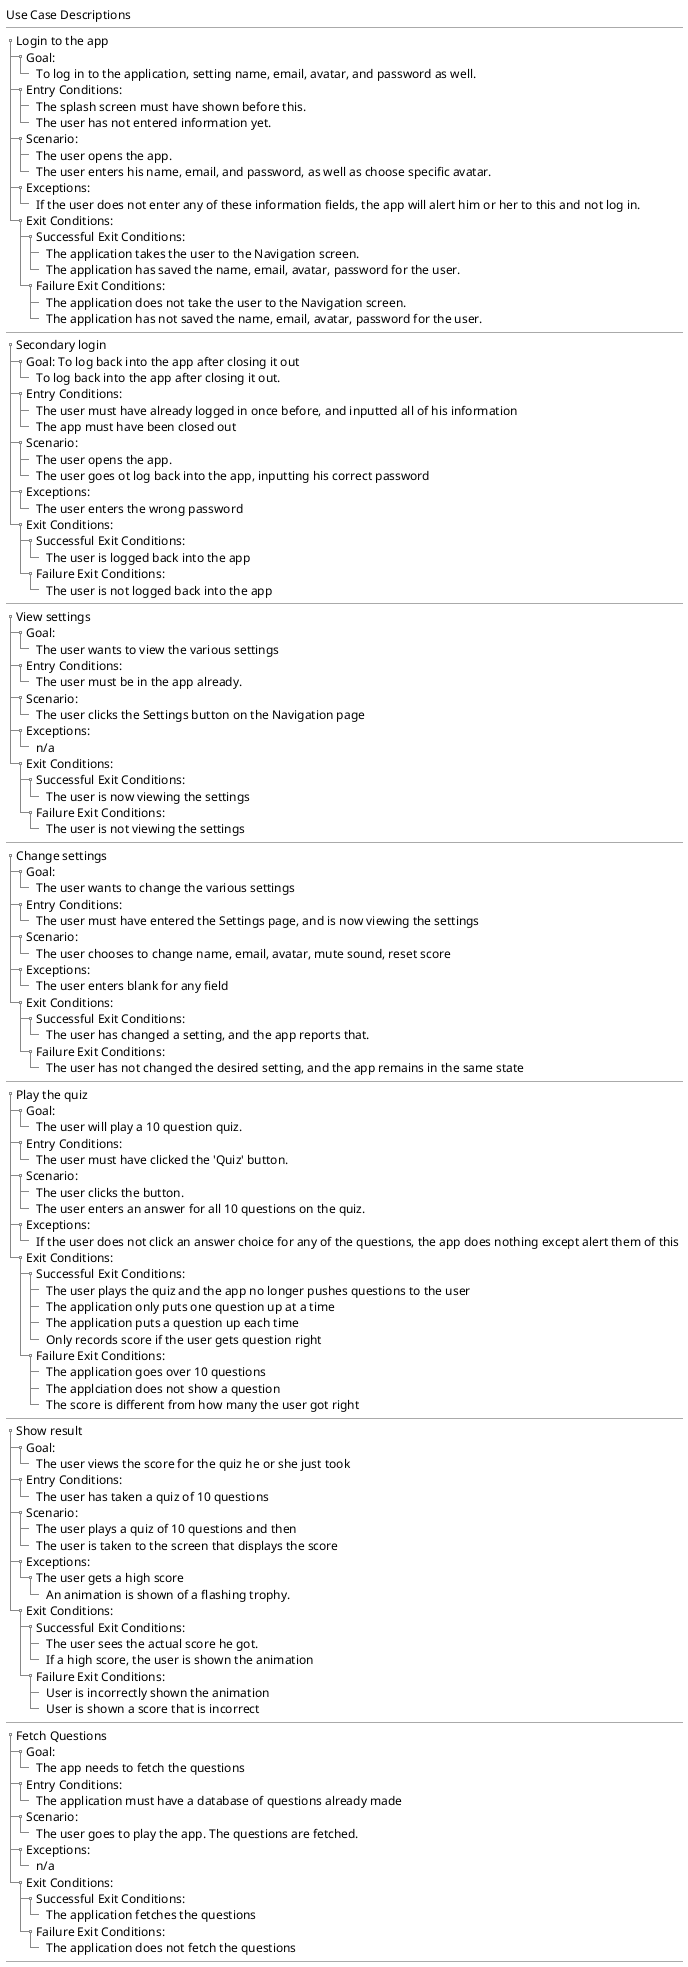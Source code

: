 @startsalt

{
Use Case Descriptions
---


' name:     Brandon Toups, Evan McCarthy
' email:    bmt0015        esm0012
' class:    COMP3710-001
' date:     3 May 2018
' file:     use-case-diagram.puml


{T
+ Login to the app

++ Goal:
+++ To log in to the application, setting name, email, avatar, and password as well.

++ Entry Conditions: 
+++ The splash screen must have shown before this.
+++ The user has not entered information yet.

++ Scenario:
+++ The user opens the app.
+++ The user enters his name, email, and password, as well as choose specific avatar.

++ Exceptions:
+++ If the user does not enter any of these information fields, the app will alert him or her to this and not log in.

++ Exit Conditions: 
+++ Successful Exit Conditions:
++++ The application takes the user to the Navigation screen.
++++ The application has saved the name, email, avatar, password for the user.
+++ Failure Exit Conditions: 
++++ The application does not take the user to the Navigation screen. 
++++ The application has not saved the name, email, avatar, password for the user.

}
---
{T
+ Secondary login

++ Goal: To log back into the app after closing it out 
+++  To log back into the app after closing it out.

++ Entry Conditions: 
+++ The user must have already logged in once before, and inputted all of his information
+++ The app must have been closed out 

++ Scenario:
+++ The user opens the app.
+++ The user goes ot log back into the app, inputting his correct password

++ Exceptions:
+++ The user enters the wrong password

++ Exit Conditions: 
+++ Successful Exit Conditions:
++++ The user is logged back into the app
+++ Failure Exit Conditions: 
++++ The user is not logged back into the app

}
---

{T
+ View settings

++ Goal:
+++ The user wants to view the various settings

++ Entry Conditions: 
+++ The user must be in the app already.

++ Scenario:
+++ The user clicks the Settings button on the Navigation page

++ Exceptions:
+++ n/a

++ Exit Conditions: 
+++ Successful Exit Conditions:
++++ The user is now viewing the settings
+++ Failure Exit Conditions: 
++++ The user is not viewing the settings

}

--
{T
+ Change settings

++ Goal:
+++ The user wants to change the various settings

++ Entry Conditions: 
+++ The user must have entered the Settings page, and is now viewing the settings

++ Scenario:
+++ The user chooses to change name, email, avatar, mute sound, reset score

++ Exceptions:
+++ The user enters blank for any field

++ Exit Conditions: 
+++ Successful Exit Conditions:
++++ The user has changed a setting, and the app reports that.
+++ Failure Exit Conditions: 
++++ The user has not changed the desired setting, and the app remains in the same state

}
-- 

{T
+ Play the quiz

++ Goal:
+++ The user will play a 10 question quiz.

++ Entry Conditions: 
+++ The user must have clicked the 'Quiz' button.

++ Scenario:
+++ The user clicks the button. 
+++ The user enters an answer for all 10 questions on the quiz. 

++ Exceptions:
+++ If the user does not click an answer choice for any of the questions, the app does nothing except alert them of this 

++ Exit Conditions: 
+++ Successful Exit Conditions:
++++ The user plays the quiz and the app no longer pushes questions to the user
++++ The application only puts one question up at a time
++++ The application puts a question up each time
++++ Only records score if the user gets question right
+++ Failure Exit Conditions: 
++++ The application goes over 10 questions
++++ The applciation does not show a question
++++ The score is different from how many the user got right

}

--
{T
+ Show result

++ Goal:
+++ The user views the score for the quiz he or she just took 

++ Entry Conditions: 
+++ The user has taken a quiz of 10 questions

++ Scenario:
+++ The user plays a quiz of 10 questions and then 
+++ The user is taken to the screen that displays the score

++ Exceptions:
+++ The user gets a high score
++++ An animation is shown of a flashing trophy.

++ Exit Conditions: 
+++ Successful Exit Conditions:
++++ The user sees the actual score he got. 
++++ If a high score, the user is shown the animation
+++ Failure Exit Conditions: 
++++ User is incorrectly shown the animation
++++ User is shown a score that is incorrect

}
--
{T
+ Fetch Questions

++ Goal:
+++ The app needs to fetch the questions

++ Entry Conditions: 
+++ The application must have a database of questions already made

++ Scenario:
+++ The user goes to play the app. The questions are fetched.

++ Exceptions:
+++ n/a

++ Exit Conditions: 
+++ Successful Exit Conditions:
++++ The application fetches the questions
+++ Failure Exit Conditions: 
++++ The application does not fetch the questions

}
--

'end of salt bracket
}
@endsalt